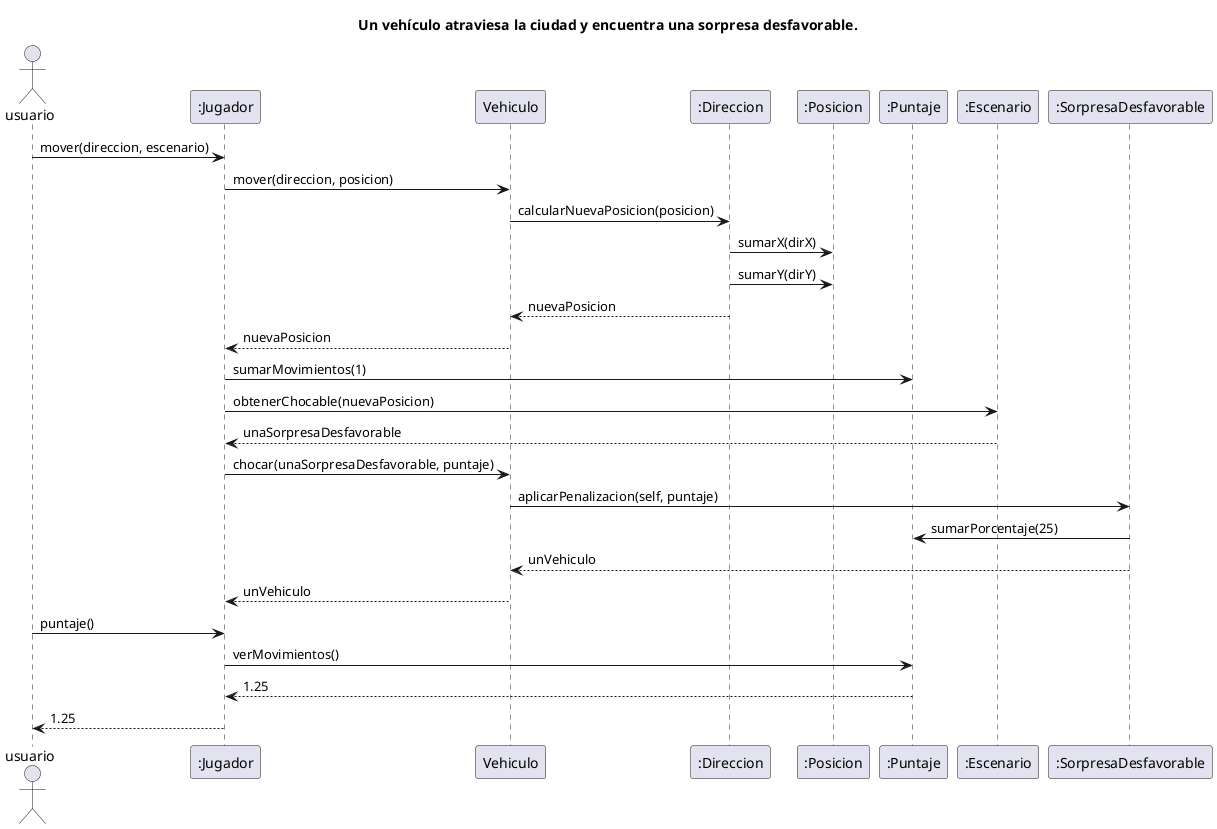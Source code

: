 @startuml
title Un vehículo atraviesa la ciudad y encuentra una sorpresa desfavorable.
Actor usuario

"usuario" -> ":Jugador": mover(direccion, escenario)
":Jugador" -> "Vehiculo": mover(direccion, posicion)
"Vehiculo" -> ":Direccion": calcularNuevaPosicion(posicion)
":Direccion" -> ":Posicion": sumarX(dirX)
":Direccion" -> ":Posicion": sumarY(dirY)
":Direccion" --> "Vehiculo": nuevaPosicion
"Vehiculo" --> ":Jugador": nuevaPosicion
":Jugador" -> ":Puntaje": sumarMovimientos(1)
":Jugador" -> ":Escenario": obtenerChocable(nuevaPosicion)
":Escenario" --> ":Jugador": unaSorpresaDesfavorable
":Jugador" -> "Vehiculo": chocar(unaSorpresaDesfavorable, puntaje)
"Vehiculo" -> ":SorpresaDesfavorable": aplicarPenalizacion(self, puntaje)
":SorpresaDesfavorable" -> ":Puntaje" : sumarPorcentaje(25)
":SorpresaDesfavorable" --> "Vehiculo" : unVehiculo
"Vehiculo" --> ":Jugador" : unVehiculo

"usuario" -> ":Jugador": puntaje()
":Jugador" -> ":Puntaje": verMovimientos()
return 1.25
":Jugador" --> "usuario" : 1.25

@enduml